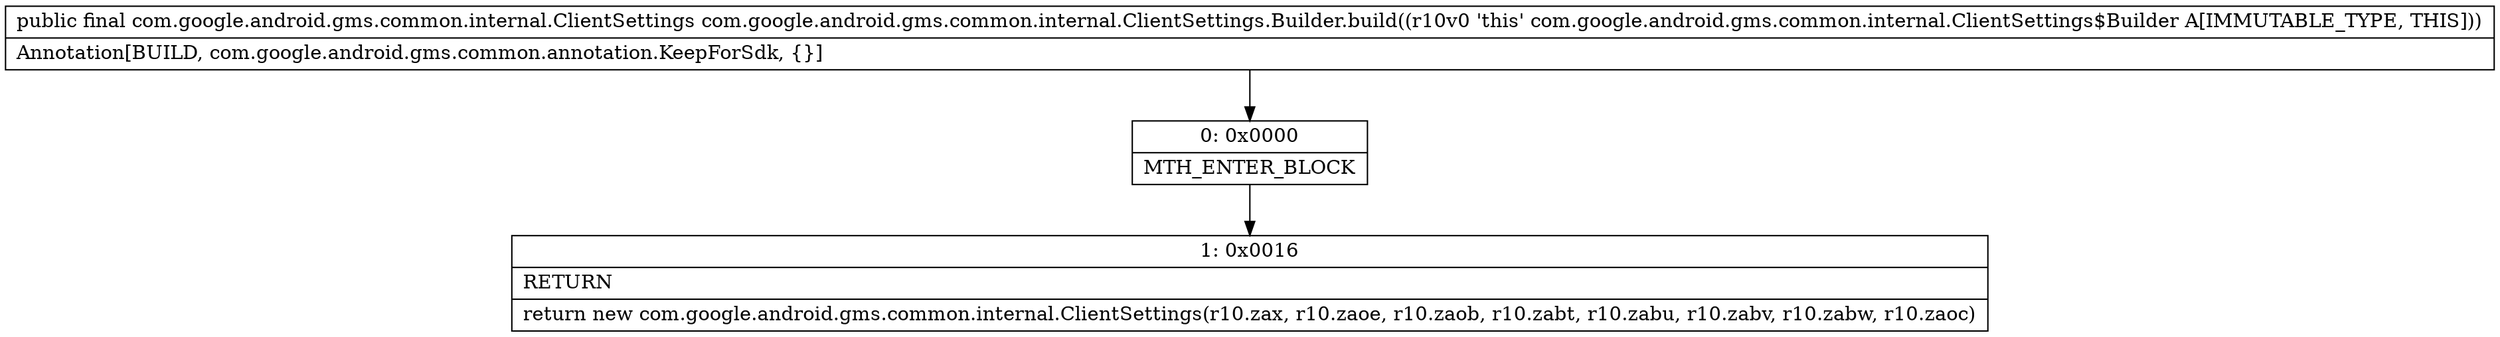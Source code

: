 digraph "CFG forcom.google.android.gms.common.internal.ClientSettings.Builder.build()Lcom\/google\/android\/gms\/common\/internal\/ClientSettings;" {
Node_0 [shape=record,label="{0\:\ 0x0000|MTH_ENTER_BLOCK\l}"];
Node_1 [shape=record,label="{1\:\ 0x0016|RETURN\l|return new com.google.android.gms.common.internal.ClientSettings(r10.zax, r10.zaoe, r10.zaob, r10.zabt, r10.zabu, r10.zabv, r10.zabw, r10.zaoc)\l}"];
MethodNode[shape=record,label="{public final com.google.android.gms.common.internal.ClientSettings com.google.android.gms.common.internal.ClientSettings.Builder.build((r10v0 'this' com.google.android.gms.common.internal.ClientSettings$Builder A[IMMUTABLE_TYPE, THIS]))  | Annotation[BUILD, com.google.android.gms.common.annotation.KeepForSdk, \{\}]\l}"];
MethodNode -> Node_0;
Node_0 -> Node_1;
}

